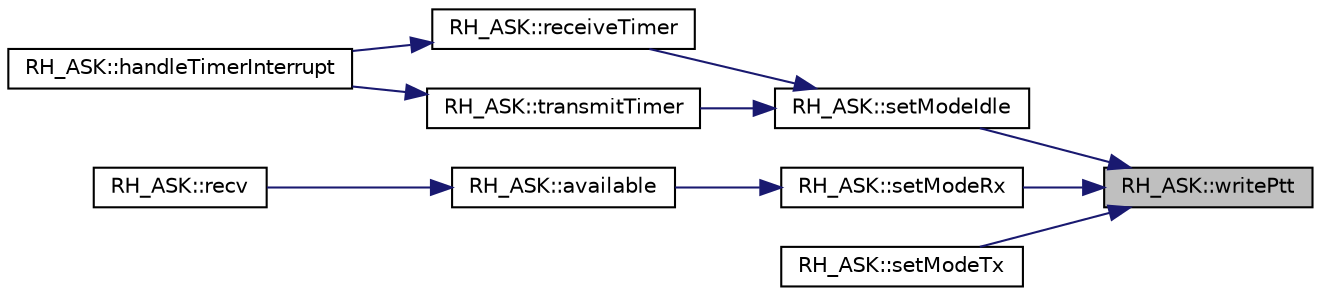 digraph "RH_ASK::writePtt"
{
 // LATEX_PDF_SIZE
  edge [fontname="Helvetica",fontsize="10",labelfontname="Helvetica",labelfontsize="10"];
  node [fontname="Helvetica",fontsize="10",shape=record];
  rankdir="RL";
  Node1 [label="RH_ASK::writePtt",height=0.2,width=0.4,color="black", fillcolor="grey75", style="filled", fontcolor="black",tooltip="Write the txPin in a platform dependent way, taking into account whether it is inverted or not."];
  Node1 -> Node2 [dir="back",color="midnightblue",fontsize="10",style="solid",fontname="Helvetica"];
  Node2 [label="RH_ASK::setModeIdle",height=0.2,width=0.4,color="black", fillcolor="white", style="filled",URL="$class_r_h___a_s_k.html#ac15a9d55b127a9e507b7244b0d2a781f",tooltip=" "];
  Node2 -> Node3 [dir="back",color="midnightblue",fontsize="10",style="solid",fontname="Helvetica"];
  Node3 [label="RH_ASK::receiveTimer",height=0.2,width=0.4,color="black", fillcolor="white", style="filled",URL="$class_r_h___a_s_k.html#a5a7f6bd4578cb9b1417d25ae44b49a8b",tooltip="The receiver handler function, called a 8 times the bit rate."];
  Node3 -> Node4 [dir="back",color="midnightblue",fontsize="10",style="solid",fontname="Helvetica"];
  Node4 [label="RH_ASK::handleTimerInterrupt",height=0.2,width=0.4,color="black", fillcolor="white", style="filled",URL="$class_r_h___a_s_k.html#aac9b83848469b270281f3f5587a31d15",tooltip="dont call this it used by the interrupt handler"];
  Node2 -> Node5 [dir="back",color="midnightblue",fontsize="10",style="solid",fontname="Helvetica"];
  Node5 [label="RH_ASK::transmitTimer",height=0.2,width=0.4,color="black", fillcolor="white", style="filled",URL="$class_r_h___a_s_k.html#ae7f246f66197ffdd81391f2ca829a5b6",tooltip="The transmitter handler function, called a 8 times the bit rate."];
  Node5 -> Node4 [dir="back",color="midnightblue",fontsize="10",style="solid",fontname="Helvetica"];
  Node1 -> Node6 [dir="back",color="midnightblue",fontsize="10",style="solid",fontname="Helvetica"];
  Node6 [label="RH_ASK::setModeRx",height=0.2,width=0.4,color="black", fillcolor="white", style="filled",URL="$class_r_h___a_s_k.html#afbe0f1c966e10d53ed055b6b18447c75",tooltip=" "];
  Node6 -> Node7 [dir="back",color="midnightblue",fontsize="10",style="solid",fontname="Helvetica"];
  Node7 [label="RH_ASK::available",height=0.2,width=0.4,color="black", fillcolor="white", style="filled",URL="$class_r_h___a_s_k.html#a5f67ebf26cec516963acf8edb4dac980",tooltip=" "];
  Node7 -> Node8 [dir="back",color="midnightblue",fontsize="10",style="solid",fontname="Helvetica"];
  Node8 [label="RH_ASK::recv",height=0.2,width=0.4,color="black", fillcolor="white", style="filled",URL="$class_r_h___a_s_k.html#ad4368e05eb215f4567a2732bb1d6e2ce",tooltip=" "];
  Node1 -> Node9 [dir="back",color="midnightblue",fontsize="10",style="solid",fontname="Helvetica"];
  Node9 [label="RH_ASK::setModeTx",height=0.2,width=0.4,color="black", fillcolor="white", style="filled",URL="$class_r_h___a_s_k.html#a13e7e2c9b03d35ea41038dd188b27cd4",tooltip=" "];
}
